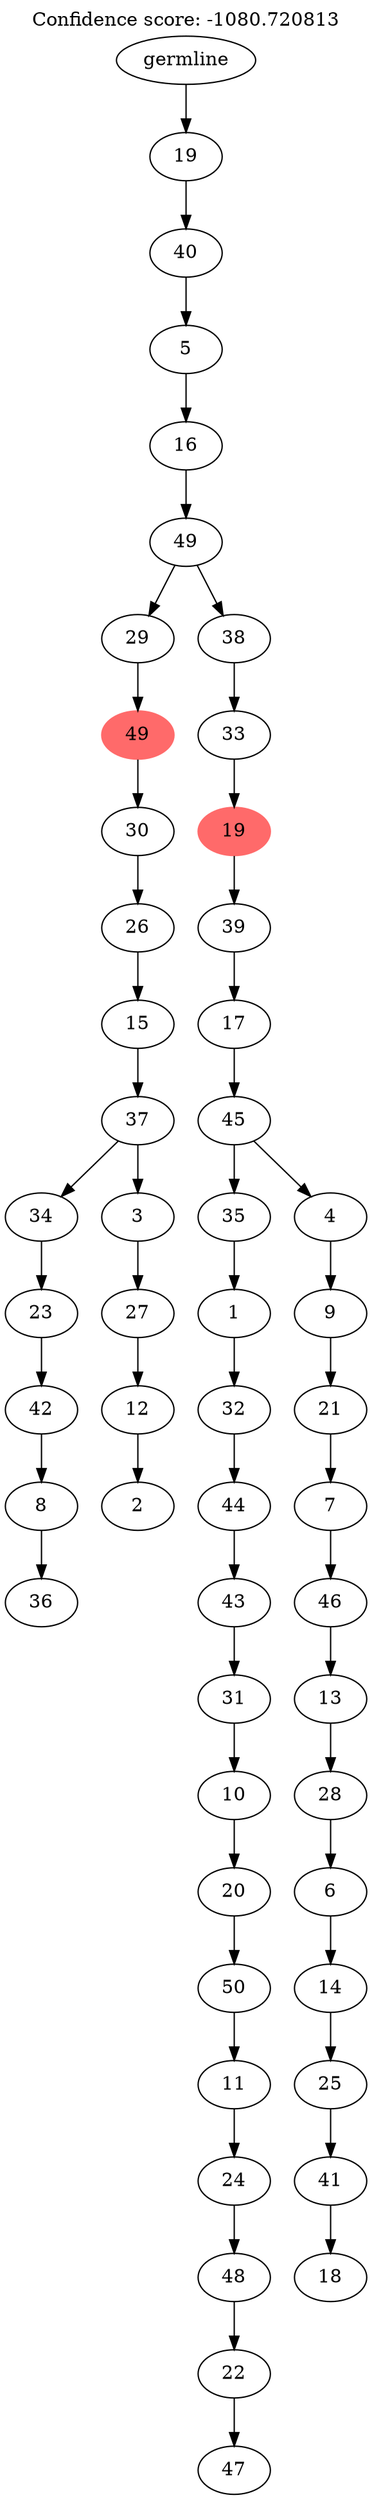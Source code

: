 digraph g {
	"51" -> "52";
	"52" [label="36"];
	"50" -> "51";
	"51" [label="8"];
	"49" -> "50";
	"50" [label="42"];
	"48" -> "49";
	"49" [label="23"];
	"46" -> "47";
	"47" [label="2"];
	"45" -> "46";
	"46" [label="12"];
	"44" -> "45";
	"45" [label="27"];
	"43" -> "44";
	"44" [label="3"];
	"43" -> "48";
	"48" [label="34"];
	"42" -> "43";
	"43" [label="37"];
	"41" -> "42";
	"42" [label="15"];
	"40" -> "41";
	"41" [label="26"];
	"39" -> "40";
	"40" [label="30"];
	"38" -> "39";
	"39" [color=indianred1, style=filled, label="49"];
	"36" -> "37";
	"37" [label="47"];
	"35" -> "36";
	"36" [label="22"];
	"34" -> "35";
	"35" [label="48"];
	"33" -> "34";
	"34" [label="24"];
	"32" -> "33";
	"33" [label="11"];
	"31" -> "32";
	"32" [label="50"];
	"30" -> "31";
	"31" [label="20"];
	"29" -> "30";
	"30" [label="10"];
	"28" -> "29";
	"29" [label="31"];
	"27" -> "28";
	"28" [label="43"];
	"26" -> "27";
	"27" [label="44"];
	"25" -> "26";
	"26" [label="32"];
	"24" -> "25";
	"25" [label="1"];
	"22" -> "23";
	"23" [label="18"];
	"21" -> "22";
	"22" [label="41"];
	"20" -> "21";
	"21" [label="25"];
	"19" -> "20";
	"20" [label="14"];
	"18" -> "19";
	"19" [label="6"];
	"17" -> "18";
	"18" [label="28"];
	"16" -> "17";
	"17" [label="13"];
	"15" -> "16";
	"16" [label="46"];
	"14" -> "15";
	"15" [label="7"];
	"13" -> "14";
	"14" [label="21"];
	"12" -> "13";
	"13" [label="9"];
	"11" -> "12";
	"12" [label="4"];
	"11" -> "24";
	"24" [label="35"];
	"10" -> "11";
	"11" [label="45"];
	"9" -> "10";
	"10" [label="17"];
	"8" -> "9";
	"9" [label="39"];
	"7" -> "8";
	"8" [color=indianred1, style=filled, label="19"];
	"6" -> "7";
	"7" [label="33"];
	"5" -> "6";
	"6" [label="38"];
	"5" -> "38";
	"38" [label="29"];
	"4" -> "5";
	"5" [label="49"];
	"3" -> "4";
	"4" [label="16"];
	"2" -> "3";
	"3" [label="5"];
	"1" -> "2";
	"2" [label="40"];
	"0" -> "1";
	"1" [label="19"];
	"0" [label="germline"];
	labelloc="t";
	label="Confidence score: -1080.720813";
}
